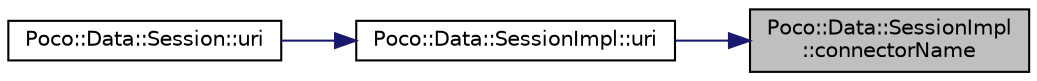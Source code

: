 digraph "Poco::Data::SessionImpl::connectorName"
{
 // LATEX_PDF_SIZE
  edge [fontname="Helvetica",fontsize="10",labelfontname="Helvetica",labelfontsize="10"];
  node [fontname="Helvetica",fontsize="10",shape=record];
  rankdir="RL";
  Node1 [label="Poco::Data::SessionImpl\l::connectorName",height=0.2,width=0.4,color="black", fillcolor="grey75", style="filled", fontcolor="black",tooltip=" "];
  Node1 -> Node2 [dir="back",color="midnightblue",fontsize="10",style="solid",fontname="Helvetica"];
  Node2 [label="Poco::Data::SessionImpl::uri",height=0.2,width=0.4,color="black", fillcolor="white", style="filled",URL="$classPoco_1_1Data_1_1SessionImpl.html#ab896ad7518e750999b9549b79d457f57",tooltip="Returns formatted URI."];
  Node2 -> Node3 [dir="back",color="midnightblue",fontsize="10",style="solid",fontname="Helvetica"];
  Node3 [label="Poco::Data::Session::uri",height=0.2,width=0.4,color="black", fillcolor="white", style="filled",URL="$classPoco_1_1Data_1_1Session.html#a111bf77396ddbf42eee47a01a86d650c",tooltip="Returns the URI for this session."];
}
